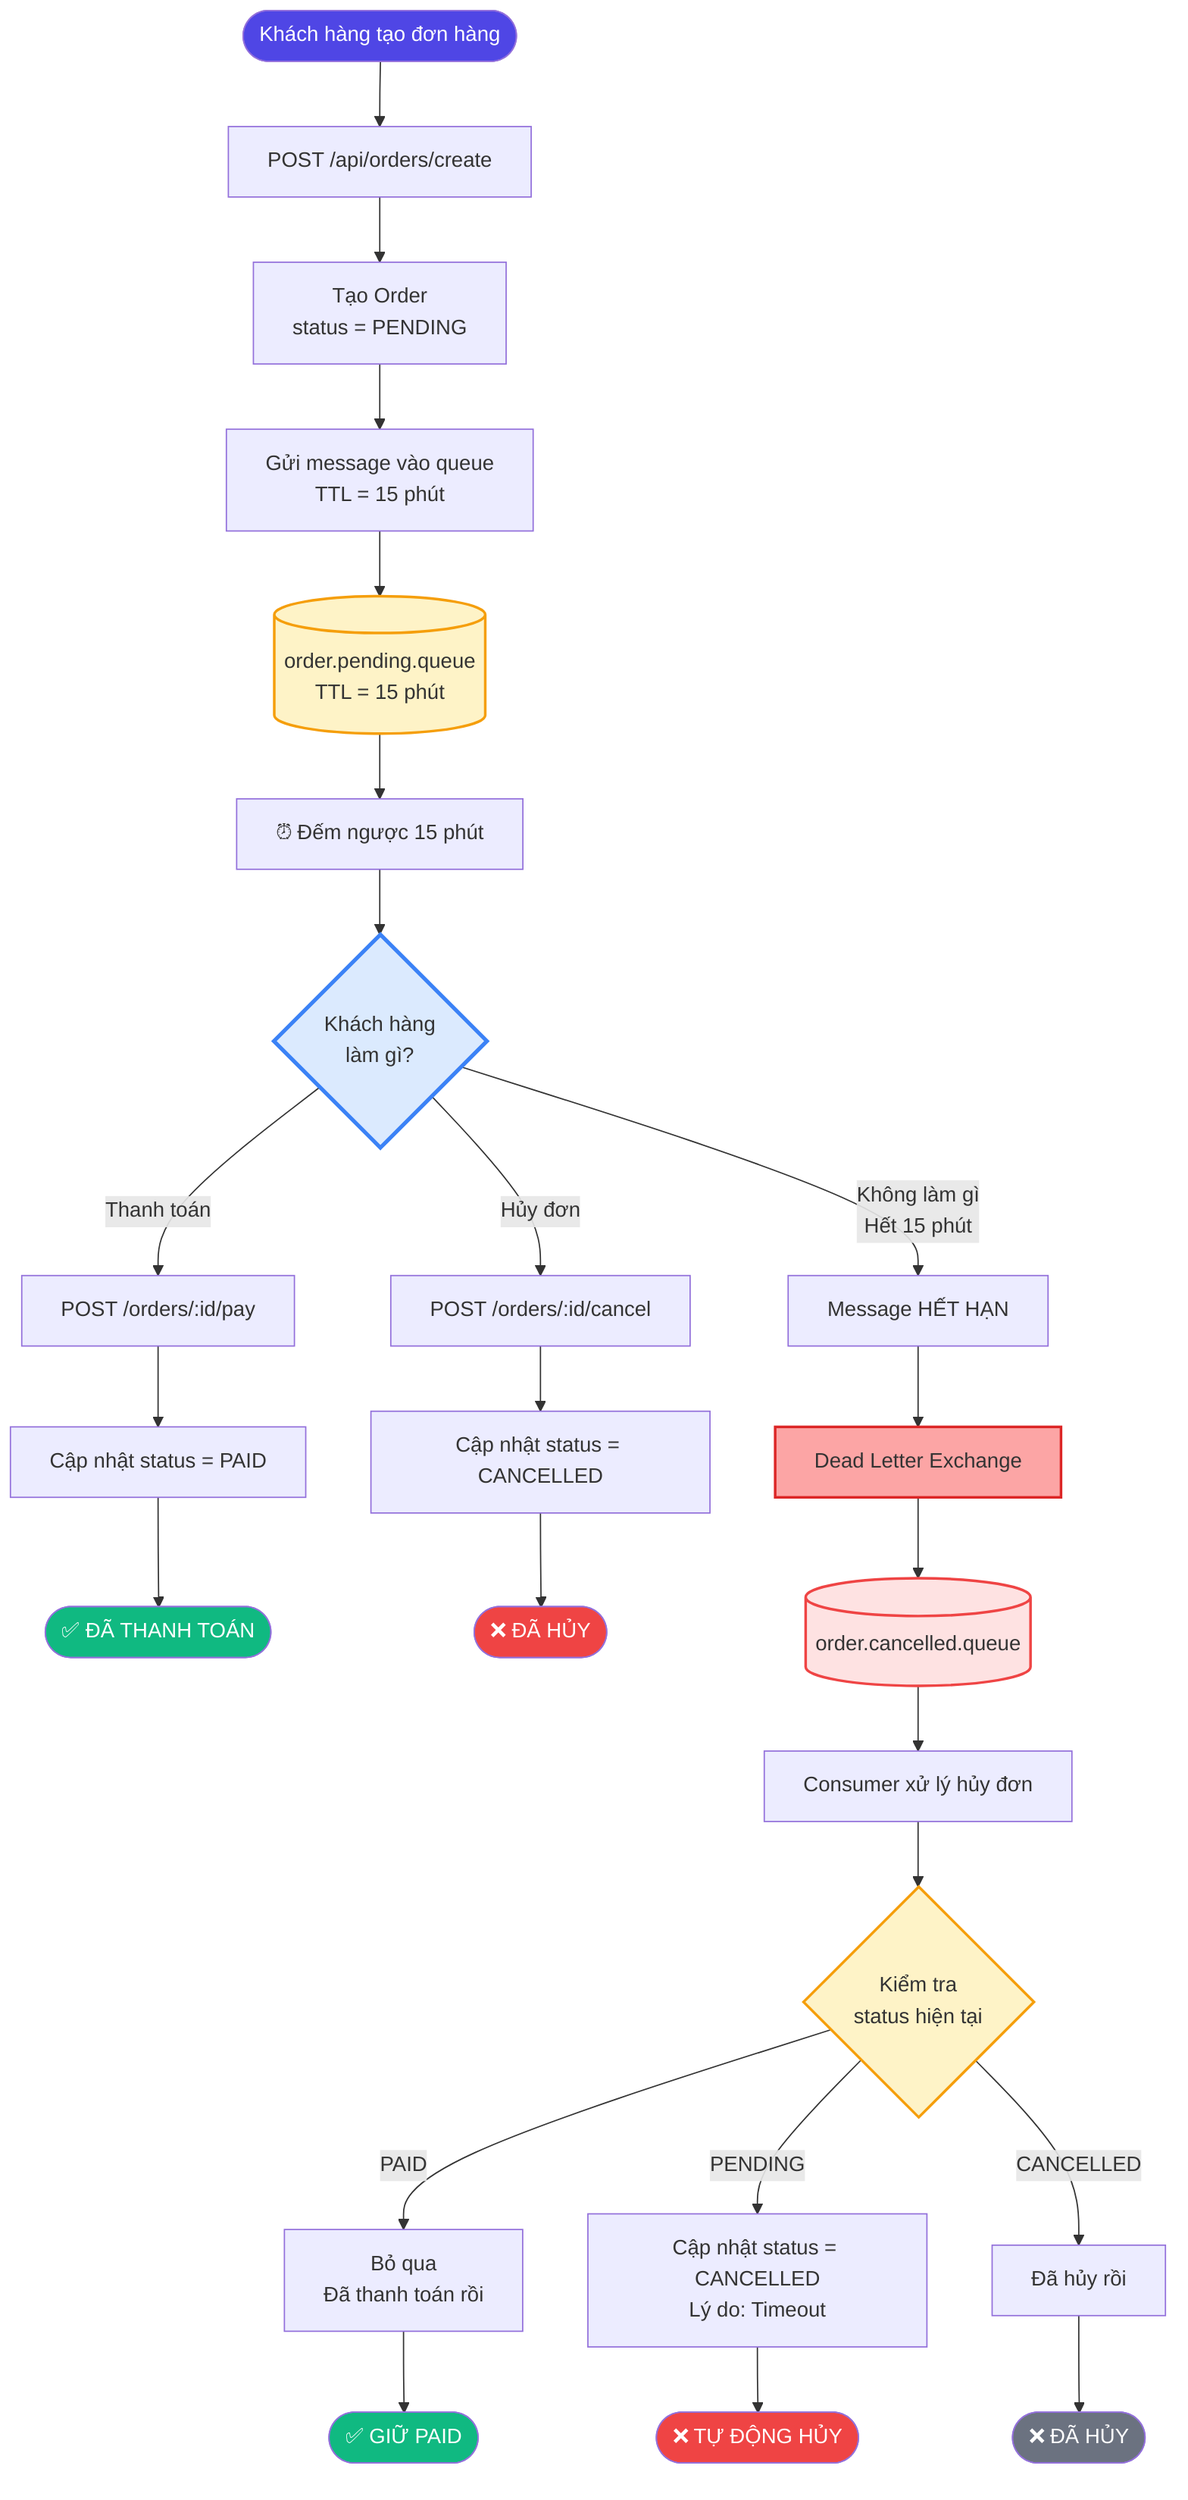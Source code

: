 flowchart TD
    Start([Khách hàng tạo đơn hàng]) --> CreateOrder[POST /api/orders/create]
    CreateOrder --> GenerateOrder[Tạo Order<br/>status = PENDING]
    GenerateOrder --> SendPending[Gửi message vào queue<br/>TTL = 15 phút]
    SendPending --> QueuePending[(order.pending.queue<br/>TTL = 15 phút)]
    
    QueuePending --> Timer[⏰ Đếm ngược 15 phút]
    
    Timer --> RaceCondition{Khách hàng<br/>làm gì?}
    
    %% Case 1: Thanh toán
    RaceCondition -->|Thanh toán| PayAPI[POST /orders/:id/pay]
    PayAPI --> UpdatePaid[Cập nhật status = PAID]
    UpdatePaid --> EndPaid([✅ ĐÃ THANH TOÁN])
    
    %% Case 2: Hủy thủ công
    RaceCondition -->|Hủy đơn| CancelAPI[POST /orders/:id/cancel]
    CancelAPI --> UpdateManualCancel[Cập nhật status = CANCELLED]
    UpdateManualCancel --> EndManualCancel([❌ ĐÃ HỦY])
    
    %% Case 3: Hết hạn - Tự động hủy
    RaceCondition -->|Không làm gì<br/>Hết 15 phút| Expire[Message HẾT HẠN]
    Expire --> DLX[Dead Letter Exchange]
    DLX --> QueueCancelled[(order.cancelled.queue)]
    QueueCancelled --> ConsumerCancel[Consumer xử lý hủy đơn]
    
    ConsumerCancel --> CheckStatus{Kiểm tra<br/>status hiện tại}
    
    CheckStatus -->|PAID| Ignore[Bỏ qua<br/>Đã thanh toán rồi]
    Ignore --> EndIgnore([✅ GIỮ PAID])
    
    CheckStatus -->|PENDING| AutoCancel[Cập nhật status = CANCELLED<br/>Lý do: Timeout]
    AutoCancel --> EndAutoCancel([❌ TỰ ĐỘNG HỦY])
    
    CheckStatus -->|CANCELLED| AlreadyCancelled[Đã hủy rồi]
    AlreadyCancelled --> EndAlready([❌ ĐÃ HỦY])
    
    %% Styling
    style Start fill:#4f46e5,color:#fff
    style EndPaid fill:#10b981,color:#fff
    style EndIgnore fill:#10b981,color:#fff
    style EndManualCancel fill:#ef4444,color:#fff
    style EndAutoCancel fill:#ef4444,color:#fff
    style EndAlready fill:#6b7280,color:#fff
    
    style QueuePending fill:#fef3c7,stroke:#f59e0b,stroke-width:2px
    style QueueCancelled fill:#fee2e2,stroke:#ef4444,stroke-width:2px
    style DLX fill:#fca5a5,stroke:#dc2626,stroke-width:2px
    
    style RaceCondition fill:#dbeafe,stroke:#3b82f6,stroke-width:3px
    style CheckStatus fill:#fef3c7,stroke:#f59e0b,stroke-width:2px